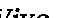 input boxes;

beginfig(0);
	picture topl, midd, botl;
	numeric tl, ml, bl;
	defaultfont := "bchbo8r";
%	defaultfont := "putro8r";
	topl = thelabel( "Eu Vivo", origin) yscaled 1;
	midd = thelabel( "na", origin) scaled 1;
	botl = thelabel( "Cauda da Europa", origin) yscaled 1;
	tl = abs( urcorner topl - ulcorner topl );
	ml = abs( urcorner midd - ulcorner midd );
	bl = abs( urcorner botl - ulcorner botl );
	boxjoin( a.se=b.ne; a.sw=b.nw  );
	boxit.topli(topl);
	boxit.middl(midd);
	boxit.botli(botl);
	drawunboxed( topli, middl, botli );
endfig;

end;
